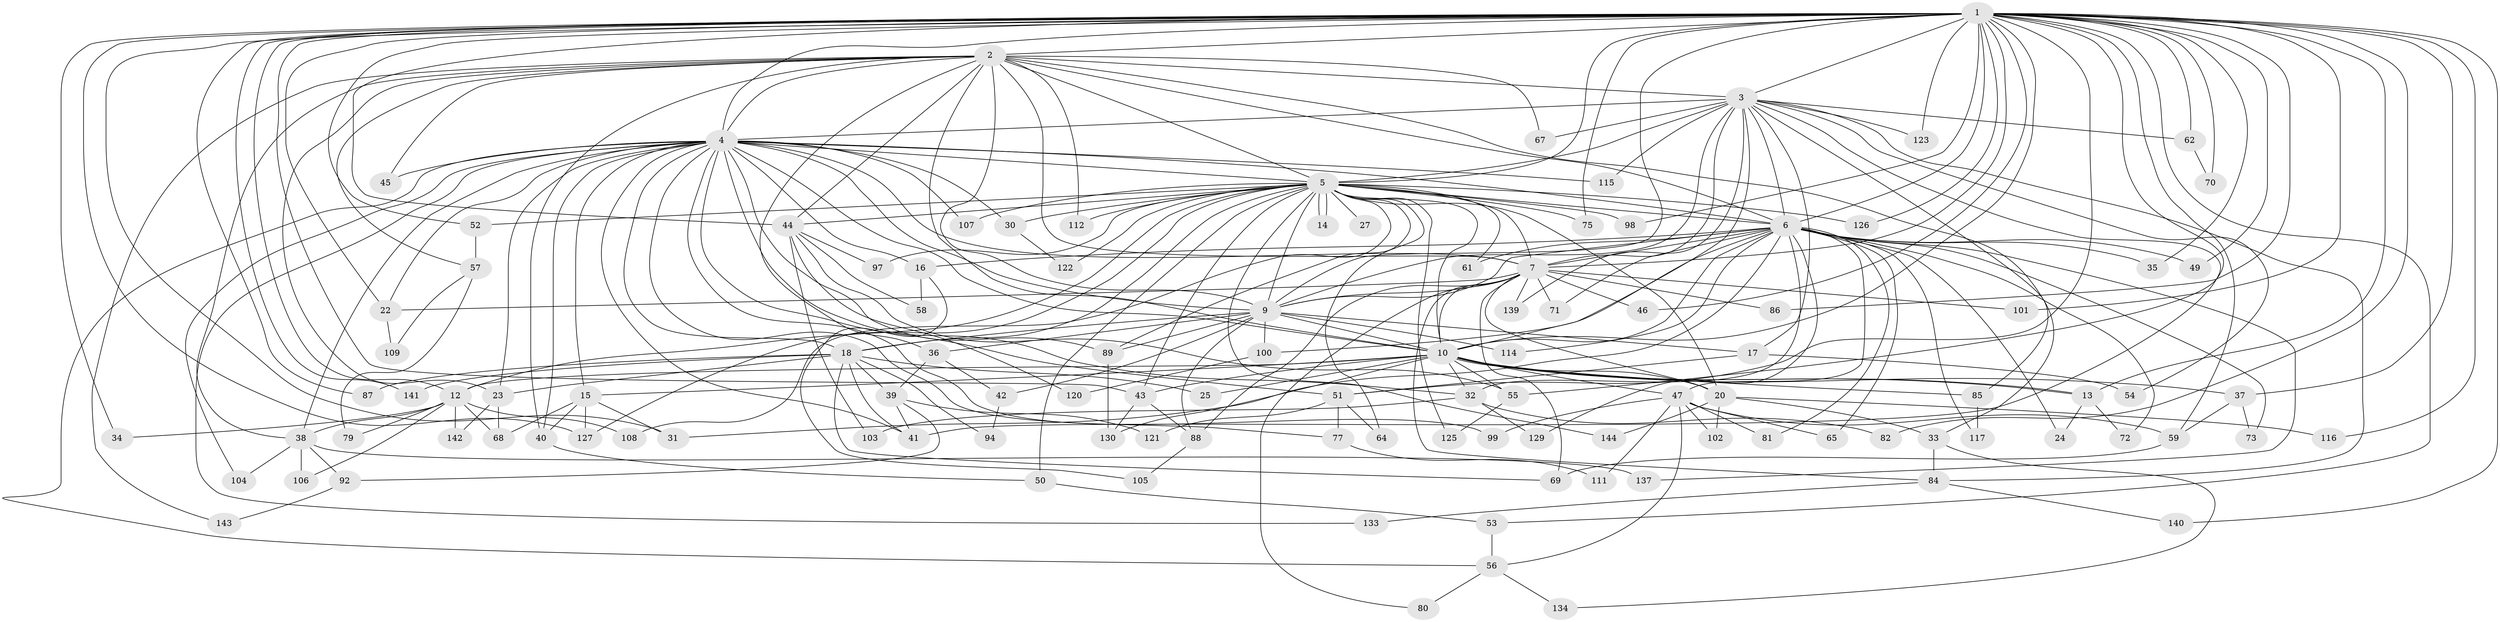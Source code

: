 // original degree distribution, {38: 0.006944444444444444, 20: 0.013888888888888888, 18: 0.013888888888888888, 25: 0.006944444444444444, 26: 0.006944444444444444, 27: 0.006944444444444444, 21: 0.006944444444444444, 24: 0.006944444444444444, 2: 0.5347222222222222, 10: 0.006944444444444444, 5: 0.041666666666666664, 4: 0.11805555555555555, 9: 0.013888888888888888, 3: 0.1875, 7: 0.013888888888888888, 8: 0.006944444444444444, 6: 0.006944444444444444}
// Generated by graph-tools (version 1.1) at 2025/10/02/27/25 16:10:58]
// undirected, 113 vertices, 268 edges
graph export_dot {
graph [start="1"]
  node [color=gray90,style=filled];
  1 [super="+19"];
  2 [super="+29"];
  3 [super="+63"];
  4 [super="+48"];
  5 [super="+8"];
  6 [super="+96"];
  7 [super="+118"];
  9 [super="+11"];
  10 [super="+135"];
  12 [super="+28"];
  13;
  14;
  15 [super="+76"];
  16;
  17;
  18 [super="+26"];
  20 [super="+21"];
  22 [super="+95"];
  23 [super="+66"];
  24;
  25;
  27;
  30;
  31;
  32 [super="+124"];
  33;
  34;
  35;
  36;
  37;
  38 [super="+83"];
  39;
  40 [super="+119"];
  41 [super="+91"];
  42;
  43 [super="+60"];
  44 [super="+132"];
  45;
  46;
  47 [super="+113"];
  49;
  50;
  51 [super="+110"];
  52;
  53;
  54;
  55 [super="+78"];
  56 [super="+74"];
  57;
  58;
  59 [super="+128"];
  61;
  62;
  64;
  65;
  67;
  68 [super="+90"];
  69;
  70;
  71;
  72;
  73;
  75;
  77;
  79;
  80;
  81;
  82;
  84;
  85;
  86;
  87;
  88 [super="+93"];
  89 [super="+131"];
  92;
  94;
  97;
  98;
  99;
  100;
  101;
  102;
  103;
  104;
  105;
  106;
  107;
  108;
  109;
  111;
  112;
  114;
  115;
  116;
  117;
  120;
  121;
  122;
  123;
  125;
  126;
  127 [super="+138"];
  129;
  130 [super="+136"];
  133;
  134;
  137;
  139;
  140;
  141;
  142;
  143;
  144;
  1 -- 2;
  1 -- 3;
  1 -- 4;
  1 -- 5 [weight=2];
  1 -- 6;
  1 -- 7;
  1 -- 9;
  1 -- 10;
  1 -- 12;
  1 -- 22;
  1 -- 31;
  1 -- 34;
  1 -- 35;
  1 -- 37;
  1 -- 44;
  1 -- 46;
  1 -- 49;
  1 -- 52;
  1 -- 53;
  1 -- 59;
  1 -- 62;
  1 -- 70;
  1 -- 82;
  1 -- 86;
  1 -- 87;
  1 -- 98;
  1 -- 101;
  1 -- 116;
  1 -- 123;
  1 -- 126;
  1 -- 127;
  1 -- 140;
  1 -- 141;
  1 -- 51;
  1 -- 75;
  1 -- 13;
  1 -- 43;
  1 -- 55;
  2 -- 3;
  2 -- 4;
  2 -- 5 [weight=3];
  2 -- 6;
  2 -- 7;
  2 -- 9;
  2 -- 10;
  2 -- 33;
  2 -- 36;
  2 -- 38;
  2 -- 40;
  2 -- 45;
  2 -- 57;
  2 -- 67;
  2 -- 112;
  2 -- 143;
  2 -- 44;
  2 -- 23;
  3 -- 4;
  3 -- 5 [weight=2];
  3 -- 6;
  3 -- 7 [weight=2];
  3 -- 9;
  3 -- 10;
  3 -- 17;
  3 -- 54;
  3 -- 62;
  3 -- 84;
  3 -- 85;
  3 -- 115;
  3 -- 139;
  3 -- 123;
  3 -- 67;
  3 -- 41;
  4 -- 5 [weight=2];
  4 -- 6;
  4 -- 7;
  4 -- 9 [weight=2];
  4 -- 10;
  4 -- 15;
  4 -- 16;
  4 -- 22;
  4 -- 23;
  4 -- 30;
  4 -- 38;
  4 -- 40;
  4 -- 45;
  4 -- 56;
  4 -- 89;
  4 -- 104;
  4 -- 107;
  4 -- 99;
  4 -- 133;
  4 -- 115;
  4 -- 51;
  4 -- 41;
  4 -- 77;
  4 -- 18;
  4 -- 32;
  5 -- 6 [weight=2];
  5 -- 7 [weight=2];
  5 -- 9 [weight=2];
  5 -- 10 [weight=3];
  5 -- 12;
  5 -- 14;
  5 -- 14;
  5 -- 18;
  5 -- 20;
  5 -- 30;
  5 -- 75;
  5 -- 97;
  5 -- 107;
  5 -- 112;
  5 -- 122;
  5 -- 125;
  5 -- 89;
  5 -- 64;
  5 -- 144;
  5 -- 27;
  5 -- 98;
  5 -- 43;
  5 -- 108;
  5 -- 50;
  5 -- 52;
  5 -- 61;
  5 -- 126;
  5 -- 44;
  5 -- 127;
  6 -- 7;
  6 -- 9;
  6 -- 10 [weight=2];
  6 -- 16;
  6 -- 24;
  6 -- 31;
  6 -- 32;
  6 -- 35;
  6 -- 47;
  6 -- 49;
  6 -- 61;
  6 -- 65;
  6 -- 71;
  6 -- 72;
  6 -- 73;
  6 -- 81;
  6 -- 100;
  6 -- 117;
  6 -- 129;
  6 -- 137;
  6 -- 114;
  7 -- 9;
  7 -- 10;
  7 -- 46;
  7 -- 69;
  7 -- 71;
  7 -- 80;
  7 -- 86;
  7 -- 88;
  7 -- 101;
  7 -- 139;
  7 -- 84;
  7 -- 20;
  7 -- 22;
  9 -- 10;
  9 -- 17;
  9 -- 18;
  9 -- 36;
  9 -- 42;
  9 -- 88;
  9 -- 89;
  9 -- 100;
  9 -- 114;
  10 -- 13;
  10 -- 13;
  10 -- 15;
  10 -- 20;
  10 -- 25;
  10 -- 32;
  10 -- 37;
  10 -- 43;
  10 -- 47;
  10 -- 55;
  10 -- 85;
  10 -- 12;
  10 -- 130;
  12 -- 34;
  12 -- 79;
  12 -- 106;
  12 -- 108;
  12 -- 142;
  12 -- 68;
  12 -- 38;
  13 -- 24;
  13 -- 72;
  15 -- 68;
  15 -- 127;
  15 -- 31;
  15 -- 40;
  16 -- 58;
  16 -- 105;
  17 -- 51;
  17 -- 54;
  18 -- 23;
  18 -- 25;
  18 -- 39;
  18 -- 41;
  18 -- 69;
  18 -- 87;
  18 -- 141;
  18 -- 94;
  20 -- 33;
  20 -- 102;
  20 -- 116;
  20 -- 144;
  22 -- 109;
  23 -- 142;
  23 -- 68;
  30 -- 122;
  32 -- 82;
  32 -- 103;
  32 -- 129;
  33 -- 84;
  33 -- 134;
  36 -- 39;
  36 -- 42;
  37 -- 59;
  37 -- 73;
  38 -- 106;
  38 -- 137;
  38 -- 104;
  38 -- 92;
  39 -- 41;
  39 -- 92;
  39 -- 121;
  40 -- 50;
  42 -- 94;
  43 -- 130;
  43 -- 88;
  44 -- 55;
  44 -- 58;
  44 -- 97;
  44 -- 103;
  44 -- 120;
  47 -- 56;
  47 -- 65;
  47 -- 81;
  47 -- 99;
  47 -- 102;
  47 -- 111;
  47 -- 59;
  50 -- 53;
  51 -- 64;
  51 -- 77;
  51 -- 121;
  52 -- 57;
  53 -- 56;
  55 -- 125;
  56 -- 80;
  56 -- 134;
  57 -- 79;
  57 -- 109;
  59 -- 69;
  62 -- 70;
  77 -- 111;
  84 -- 133;
  84 -- 140;
  85 -- 117;
  88 -- 105;
  89 -- 130;
  92 -- 143;
  100 -- 120;
}
